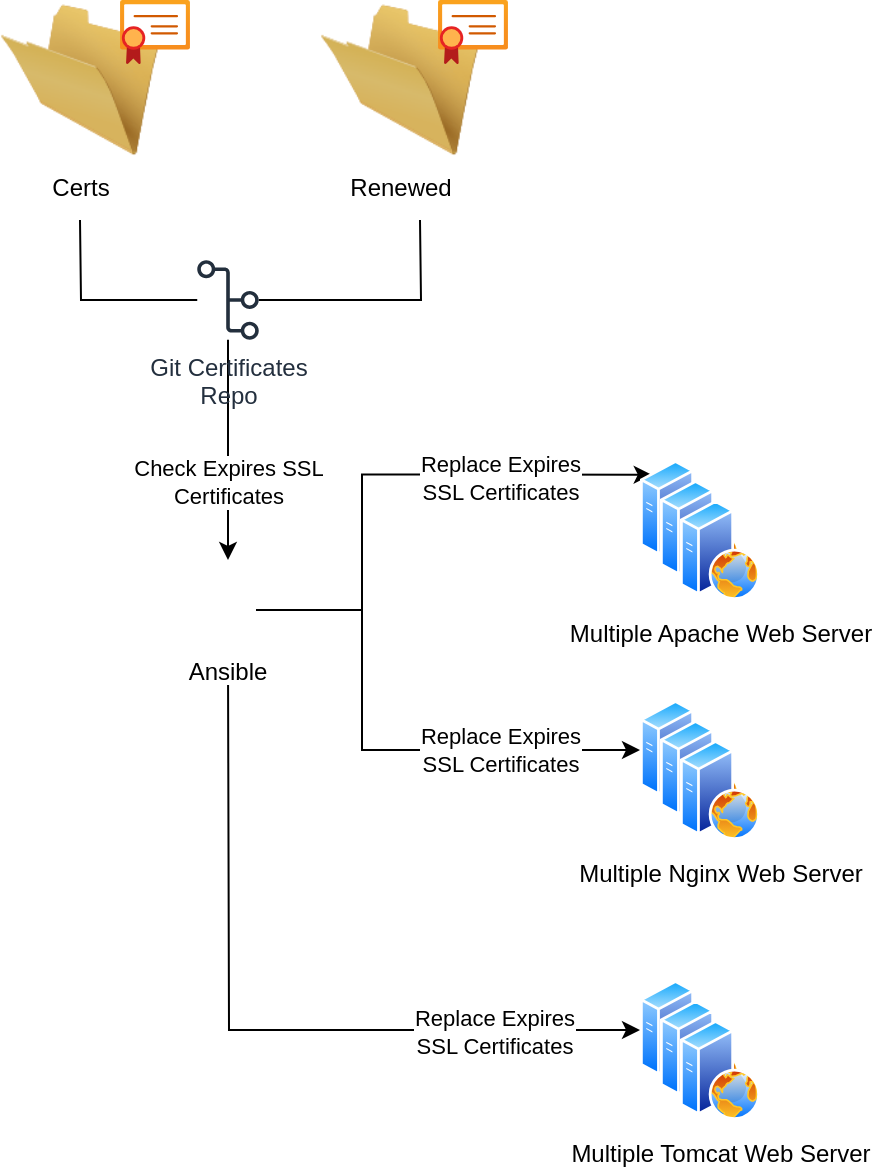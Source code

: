 <mxfile version="21.7.5" type="github">
  <diagram name="Page-1" id="0QfhhmeY12w9vwNbHh4k">
    <mxGraphModel dx="1147" dy="606" grid="0" gridSize="10" guides="1" tooltips="1" connect="1" arrows="1" fold="1" page="1" pageScale="1" pageWidth="827" pageHeight="1169" math="0" shadow="0">
      <root>
        <mxCell id="0" />
        <mxCell id="1" parent="0" />
        <mxCell id="lBhe797xp0qzkPB9WhaU-5" value="" style="edgeStyle=orthogonalEdgeStyle;rounded=0;orthogonalLoop=1;jettySize=auto;html=1;" parent="1" source="lBhe797xp0qzkPB9WhaU-4" edge="1">
          <mxGeometry relative="1" as="geometry">
            <mxPoint x="274" y="660" as="targetPoint" />
          </mxGeometry>
        </mxCell>
        <mxCell id="lBhe797xp0qzkPB9WhaU-8" value="Check Expires SSL&lt;br&gt;Certificates" style="edgeLabel;html=1;align=center;verticalAlign=middle;resizable=0;points=[];" parent="lBhe797xp0qzkPB9WhaU-5" vertex="1" connectable="0">
          <mxGeometry x="-0.035" relative="1" as="geometry">
            <mxPoint y="17" as="offset" />
          </mxGeometry>
        </mxCell>
        <mxCell id="lBhe797xp0qzkPB9WhaU-6" style="edgeStyle=orthogonalEdgeStyle;rounded=0;orthogonalLoop=1;jettySize=auto;html=1;entryX=0;entryY=0;entryDx=0;entryDy=0;" parent="1" target="lBhe797xp0qzkPB9WhaU-2" edge="1">
          <mxGeometry relative="1" as="geometry">
            <mxPoint x="288.0" y="685.04" as="sourcePoint" />
            <Array as="points">
              <mxPoint x="341" y="685" />
              <mxPoint x="341" y="617" />
            </Array>
          </mxGeometry>
        </mxCell>
        <mxCell id="lBhe797xp0qzkPB9WhaU-9" value="Replace Expires&lt;br&gt;SSL Certificates" style="edgeLabel;html=1;align=center;verticalAlign=middle;resizable=0;points=[];" parent="lBhe797xp0qzkPB9WhaU-6" vertex="1" connectable="0">
          <mxGeometry x="0.617" y="-1" relative="1" as="geometry">
            <mxPoint x="-25" as="offset" />
          </mxGeometry>
        </mxCell>
        <mxCell id="lBhe797xp0qzkPB9WhaU-7" style="edgeStyle=orthogonalEdgeStyle;rounded=0;orthogonalLoop=1;jettySize=auto;html=1;entryX=0;entryY=0.5;entryDx=0;entryDy=0;" parent="1" target="lBhe797xp0qzkPB9WhaU-3" edge="1">
          <mxGeometry relative="1" as="geometry">
            <mxPoint x="288.0" y="685.04" as="sourcePoint" />
            <Array as="points">
              <mxPoint x="341" y="685" />
              <mxPoint x="341" y="755" />
            </Array>
          </mxGeometry>
        </mxCell>
        <mxCell id="lBhe797xp0qzkPB9WhaU-10" value="Replace Expires&lt;br&gt;SSL Certificates" style="edgeLabel;html=1;align=center;verticalAlign=middle;resizable=0;points=[];" parent="lBhe797xp0qzkPB9WhaU-7" vertex="1" connectable="0">
          <mxGeometry x="0.488" y="-1" relative="1" as="geometry">
            <mxPoint x="-3" y="-1" as="offset" />
          </mxGeometry>
        </mxCell>
        <mxCell id="lBhe797xp0qzkPB9WhaU-2" value="" style="image;aspect=fixed;perimeter=ellipsePerimeter;html=1;align=center;shadow=0;dashed=0;spacingTop=3;image=img/lib/active_directory/web_server.svg;" parent="1" vertex="1">
          <mxGeometry x="480" y="610" width="40" height="50" as="geometry" />
        </mxCell>
        <mxCell id="lBhe797xp0qzkPB9WhaU-3" value="" style="image;aspect=fixed;perimeter=ellipsePerimeter;html=1;align=center;shadow=0;dashed=0;spacingTop=3;image=img/lib/active_directory/web_server.svg;" parent="1" vertex="1">
          <mxGeometry x="480" y="730" width="40" height="50" as="geometry" />
        </mxCell>
        <mxCell id="uuZfRnMhYAiif19iNV4r-9" style="edgeStyle=orthogonalEdgeStyle;rounded=0;orthogonalLoop=1;jettySize=auto;html=1;endArrow=none;endFill=0;" edge="1" parent="1" source="lBhe797xp0qzkPB9WhaU-4">
          <mxGeometry relative="1" as="geometry">
            <mxPoint x="200" y="490" as="targetPoint" />
          </mxGeometry>
        </mxCell>
        <mxCell id="uuZfRnMhYAiif19iNV4r-11" style="edgeStyle=orthogonalEdgeStyle;rounded=0;orthogonalLoop=1;jettySize=auto;html=1;endArrow=none;endFill=0;" edge="1" parent="1" source="lBhe797xp0qzkPB9WhaU-4">
          <mxGeometry relative="1" as="geometry">
            <mxPoint x="370" y="490" as="targetPoint" />
          </mxGeometry>
        </mxCell>
        <mxCell id="lBhe797xp0qzkPB9WhaU-12" value="" style="image;aspect=fixed;perimeter=ellipsePerimeter;html=1;align=center;shadow=0;dashed=0;spacingTop=3;image=img/lib/active_directory/web_server.svg;" parent="1" vertex="1">
          <mxGeometry x="490" y="620" width="40" height="50" as="geometry" />
        </mxCell>
        <mxCell id="lBhe797xp0qzkPB9WhaU-13" value="Multiple Apache Web Server" style="image;aspect=fixed;perimeter=ellipsePerimeter;html=1;align=center;shadow=0;dashed=0;spacingTop=3;image=img/lib/active_directory/web_server.svg;" parent="1" vertex="1">
          <mxGeometry x="500" y="630" width="40" height="50" as="geometry" />
        </mxCell>
        <mxCell id="lBhe797xp0qzkPB9WhaU-14" value="" style="image;aspect=fixed;perimeter=ellipsePerimeter;html=1;align=center;shadow=0;dashed=0;spacingTop=3;image=img/lib/active_directory/web_server.svg;" parent="1" vertex="1">
          <mxGeometry x="490" y="740" width="40" height="50" as="geometry" />
        </mxCell>
        <mxCell id="lBhe797xp0qzkPB9WhaU-15" value="Multiple Nginx Web Server" style="image;aspect=fixed;perimeter=ellipsePerimeter;html=1;align=center;shadow=0;dashed=0;spacingTop=3;image=img/lib/active_directory/web_server.svg;" parent="1" vertex="1">
          <mxGeometry x="500" y="750" width="40" height="50" as="geometry" />
        </mxCell>
        <mxCell id="uuZfRnMhYAiif19iNV4r-6" style="edgeStyle=orthogonalEdgeStyle;rounded=0;orthogonalLoop=1;jettySize=auto;html=1;endArrow=none;endFill=0;startArrow=classic;startFill=1;" edge="1" parent="1" source="uuZfRnMhYAiif19iNV4r-2">
          <mxGeometry relative="1" as="geometry">
            <mxPoint x="274" y="710" as="targetPoint" />
          </mxGeometry>
        </mxCell>
        <mxCell id="uuZfRnMhYAiif19iNV4r-7" value="Replace Expires&lt;br style=&quot;border-color: var(--border-color);&quot;&gt;SSL Certificates" style="edgeLabel;html=1;align=center;verticalAlign=middle;resizable=0;points=[];" vertex="1" connectable="0" parent="uuZfRnMhYAiif19iNV4r-6">
          <mxGeometry x="-0.625" y="1" relative="1" as="geometry">
            <mxPoint as="offset" />
          </mxGeometry>
        </mxCell>
        <mxCell id="uuZfRnMhYAiif19iNV4r-2" value="" style="image;aspect=fixed;perimeter=ellipsePerimeter;html=1;align=center;shadow=0;dashed=0;spacingTop=3;image=img/lib/active_directory/web_server.svg;" vertex="1" parent="1">
          <mxGeometry x="480" y="870" width="40" height="50" as="geometry" />
        </mxCell>
        <mxCell id="uuZfRnMhYAiif19iNV4r-3" value="" style="image;aspect=fixed;perimeter=ellipsePerimeter;html=1;align=center;shadow=0;dashed=0;spacingTop=3;image=img/lib/active_directory/web_server.svg;" vertex="1" parent="1">
          <mxGeometry x="490" y="880" width="40" height="50" as="geometry" />
        </mxCell>
        <mxCell id="uuZfRnMhYAiif19iNV4r-4" value="Multiple Tomcat Web Server" style="image;aspect=fixed;perimeter=ellipsePerimeter;html=1;align=center;shadow=0;dashed=0;spacingTop=3;image=img/lib/active_directory/web_server.svg;" vertex="1" parent="1">
          <mxGeometry x="500" y="890" width="40" height="50" as="geometry" />
        </mxCell>
        <mxCell id="uuZfRnMhYAiif19iNV4r-8" value="Certs" style="image;html=1;image=img/lib/clip_art/general/Empty_Folder_128x128.png" vertex="1" parent="1">
          <mxGeometry x="160" y="380" width="80" height="80" as="geometry" />
        </mxCell>
        <mxCell id="uuZfRnMhYAiif19iNV4r-10" value="Renewed" style="image;html=1;image=img/lib/clip_art/general/Empty_Folder_128x128.png" vertex="1" parent="1">
          <mxGeometry x="320" y="380" width="80" height="80" as="geometry" />
        </mxCell>
        <mxCell id="lBhe797xp0qzkPB9WhaU-4" value="Git Certificates&lt;br&gt;Repo" style="sketch=0;outlineConnect=0;fontColor=#232F3E;gradientColor=none;fillColor=#232F3D;strokeColor=none;dashed=0;verticalLabelPosition=bottom;verticalAlign=top;align=center;html=1;fontSize=12;fontStyle=0;aspect=fixed;pointerEvents=1;shape=mxgraph.aws4.git_repository;" parent="1" vertex="1">
          <mxGeometry x="258.62" y="510" width="30.77" height="40" as="geometry" />
        </mxCell>
        <mxCell id="uuZfRnMhYAiif19iNV4r-17" value="" style="image;aspect=fixed;html=1;points=[];align=center;fontSize=12;image=img/lib/azure2/app_services/App_Service_Certificates.svg;" vertex="1" parent="1">
          <mxGeometry x="379" y="380" width="35" height="32" as="geometry" />
        </mxCell>
        <mxCell id="uuZfRnMhYAiif19iNV4r-18" value="" style="image;aspect=fixed;html=1;points=[];align=center;fontSize=12;image=img/lib/azure2/app_services/App_Service_Certificates.svg;" vertex="1" parent="1">
          <mxGeometry x="220" y="380" width="35" height="32" as="geometry" />
        </mxCell>
        <mxCell id="uuZfRnMhYAiif19iNV4r-20" value="Ansible" style="shape=image;verticalLabelPosition=bottom;labelBackgroundColor=default;verticalAlign=top;aspect=fixed;imageAspect=0;image=https://static-00.iconduck.com/assets.00/file-type-ansible-icon-256x256-ubp9wpth.png;" vertex="1" parent="1">
          <mxGeometry x="256.9" y="668" width="34.2" height="34.2" as="geometry" />
        </mxCell>
      </root>
    </mxGraphModel>
  </diagram>
</mxfile>
